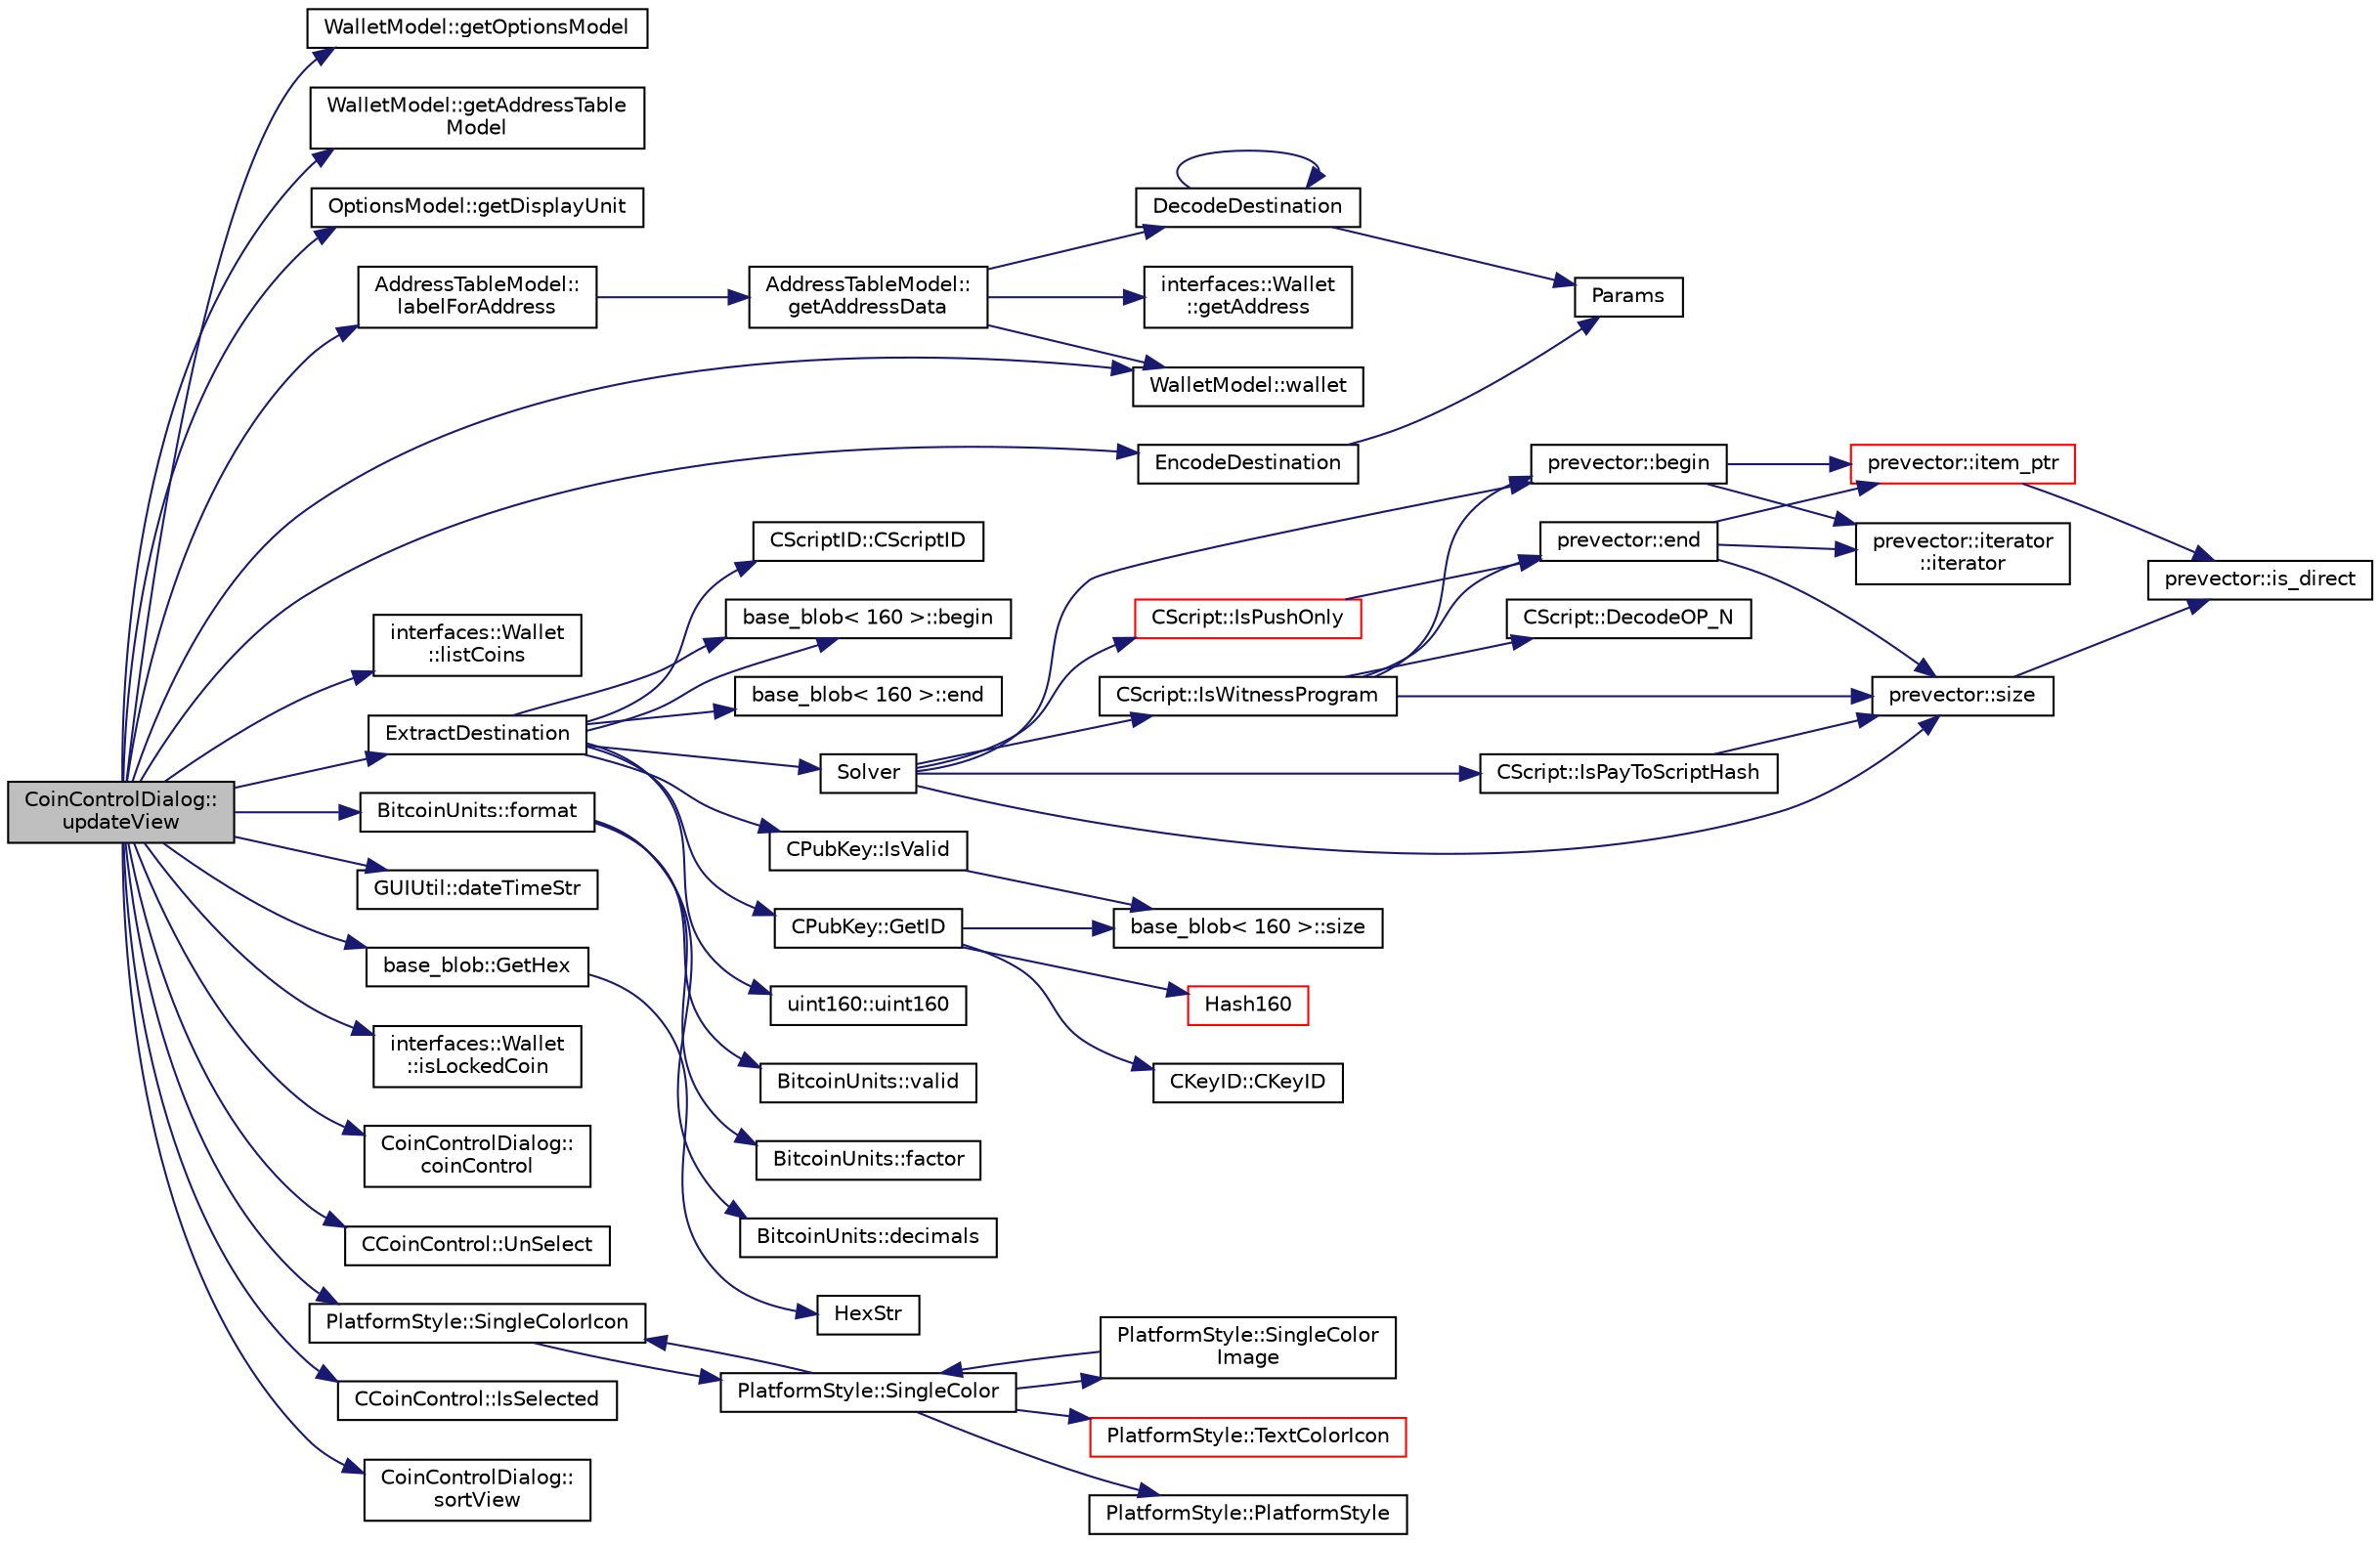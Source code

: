 digraph "CoinControlDialog::updateView"
{
  edge [fontname="Helvetica",fontsize="10",labelfontname="Helvetica",labelfontsize="10"];
  node [fontname="Helvetica",fontsize="10",shape=record];
  rankdir="LR";
  Node1 [label="CoinControlDialog::\lupdateView",height=0.2,width=0.4,color="black", fillcolor="grey75", style="filled", fontcolor="black"];
  Node1 -> Node2 [color="midnightblue",fontsize="10",style="solid",fontname="Helvetica"];
  Node2 [label="WalletModel::getOptionsModel",height=0.2,width=0.4,color="black", fillcolor="white", style="filled",URL="$class_wallet_model.html#a96d53e56b3f8f07537ea2523f7a7d300"];
  Node1 -> Node3 [color="midnightblue",fontsize="10",style="solid",fontname="Helvetica"];
  Node3 [label="WalletModel::getAddressTable\lModel",height=0.2,width=0.4,color="black", fillcolor="white", style="filled",URL="$class_wallet_model.html#a89ed202e2dbc04aaa70d72872b95b351"];
  Node1 -> Node4 [color="midnightblue",fontsize="10",style="solid",fontname="Helvetica"];
  Node4 [label="OptionsModel::getDisplayUnit",height=0.2,width=0.4,color="black", fillcolor="white", style="filled",URL="$class_options_model.html#a3a78bccf5eeaa4fc27e408adbaf64087"];
  Node1 -> Node5 [color="midnightblue",fontsize="10",style="solid",fontname="Helvetica"];
  Node5 [label="WalletModel::wallet",height=0.2,width=0.4,color="black", fillcolor="white", style="filled",URL="$class_wallet_model.html#a1c5870f02d5221d26a9a50f188c42d1f"];
  Node1 -> Node6 [color="midnightblue",fontsize="10",style="solid",fontname="Helvetica"];
  Node6 [label="interfaces::Wallet\l::listCoins",height=0.2,width=0.4,color="black", fillcolor="white", style="filled",URL="$classinterfaces_1_1_wallet.html#a0d9857753519671b52edde1d9e0a663a"];
  Node1 -> Node7 [color="midnightblue",fontsize="10",style="solid",fontname="Helvetica"];
  Node7 [label="EncodeDestination",height=0.2,width=0.4,color="black", fillcolor="white", style="filled",URL="$key__io_8cpp.html#a69b845c325e6bf516251cd3a67fe1df7"];
  Node7 -> Node8 [color="midnightblue",fontsize="10",style="solid",fontname="Helvetica"];
  Node8 [label="Params",height=0.2,width=0.4,color="black", fillcolor="white", style="filled",URL="$chainparams_8cpp.html#ace5c5b706d71a324a417dd2db394fd4a",tooltip="Return the currently selected parameters. "];
  Node1 -> Node9 [color="midnightblue",fontsize="10",style="solid",fontname="Helvetica"];
  Node9 [label="AddressTableModel::\llabelForAddress",height=0.2,width=0.4,color="black", fillcolor="white", style="filled",URL="$class_address_table_model.html#a1c39ce19eecfc9f3ace10435b162607f",tooltip="Look up label for address in address book, if not found return empty string. "];
  Node9 -> Node10 [color="midnightblue",fontsize="10",style="solid",fontname="Helvetica"];
  Node10 [label="AddressTableModel::\lgetAddressData",height=0.2,width=0.4,color="black", fillcolor="white", style="filled",URL="$class_address_table_model.html#a47866782e00fff909374aba9e8113361",tooltip="Look up address book data given an address string. "];
  Node10 -> Node11 [color="midnightblue",fontsize="10",style="solid",fontname="Helvetica"];
  Node11 [label="DecodeDestination",height=0.2,width=0.4,color="black", fillcolor="white", style="filled",URL="$key__io_8cpp.html#a8a781e21ad4ecccd9c97c7d890ef7d6f"];
  Node11 -> Node11 [color="midnightblue",fontsize="10",style="solid",fontname="Helvetica"];
  Node11 -> Node8 [color="midnightblue",fontsize="10",style="solid",fontname="Helvetica"];
  Node10 -> Node5 [color="midnightblue",fontsize="10",style="solid",fontname="Helvetica"];
  Node10 -> Node12 [color="midnightblue",fontsize="10",style="solid",fontname="Helvetica"];
  Node12 [label="interfaces::Wallet\l::getAddress",height=0.2,width=0.4,color="black", fillcolor="white", style="filled",URL="$classinterfaces_1_1_wallet.html#af039083dddf77005b05305e9db0fc753",tooltip="Look up address in wallet, return whether exists. "];
  Node1 -> Node13 [color="midnightblue",fontsize="10",style="solid",fontname="Helvetica"];
  Node13 [label="ExtractDestination",height=0.2,width=0.4,color="black", fillcolor="white", style="filled",URL="$standard_8cpp.html#a951f7e601746ae076afdf3169ecca2fc",tooltip="Parse a standard scriptPubKey for the destination address. "];
  Node13 -> Node14 [color="midnightblue",fontsize="10",style="solid",fontname="Helvetica"];
  Node14 [label="Solver",height=0.2,width=0.4,color="black", fillcolor="white", style="filled",URL="$standard_8cpp.html#a5a3369fceeb25173e2faa4a7ebc7a4e4",tooltip="Parse a scriptPubKey and identify script type for standard scripts. "];
  Node14 -> Node15 [color="midnightblue",fontsize="10",style="solid",fontname="Helvetica"];
  Node15 [label="CScript::IsPayToScriptHash",height=0.2,width=0.4,color="black", fillcolor="white", style="filled",URL="$class_c_script.html#acba6d6d35776de4ce3a632446f44805f"];
  Node15 -> Node16 [color="midnightblue",fontsize="10",style="solid",fontname="Helvetica"];
  Node16 [label="prevector::size",height=0.2,width=0.4,color="black", fillcolor="white", style="filled",URL="$classprevector.html#a8430c39b212986d6cd2ba9d6fa939241"];
  Node16 -> Node17 [color="midnightblue",fontsize="10",style="solid",fontname="Helvetica"];
  Node17 [label="prevector::is_direct",height=0.2,width=0.4,color="black", fillcolor="white", style="filled",URL="$classprevector.html#a27fda335354582aa9452867c4b610dab"];
  Node14 -> Node18 [color="midnightblue",fontsize="10",style="solid",fontname="Helvetica"];
  Node18 [label="prevector::begin",height=0.2,width=0.4,color="black", fillcolor="white", style="filled",URL="$classprevector.html#aa9210cbe708412a70868d6e0bca844c9"];
  Node18 -> Node19 [color="midnightblue",fontsize="10",style="solid",fontname="Helvetica"];
  Node19 [label="prevector::iterator\l::iterator",height=0.2,width=0.4,color="black", fillcolor="white", style="filled",URL="$classprevector_1_1iterator.html#ae9dd2b5e8d96f866e4b05d6b7535f285"];
  Node18 -> Node20 [color="midnightblue",fontsize="10",style="solid",fontname="Helvetica"];
  Node20 [label="prevector::item_ptr",height=0.2,width=0.4,color="red", fillcolor="white", style="filled",URL="$classprevector.html#a59f1d7bcbc751cfa0faddd7ffa184846"];
  Node20 -> Node17 [color="midnightblue",fontsize="10",style="solid",fontname="Helvetica"];
  Node14 -> Node21 [color="midnightblue",fontsize="10",style="solid",fontname="Helvetica"];
  Node21 [label="CScript::IsWitnessProgram",height=0.2,width=0.4,color="black", fillcolor="white", style="filled",URL="$class_c_script.html#a11e9cac739d4044d83fdd13cdf72ed01"];
  Node21 -> Node16 [color="midnightblue",fontsize="10",style="solid",fontname="Helvetica"];
  Node21 -> Node22 [color="midnightblue",fontsize="10",style="solid",fontname="Helvetica"];
  Node22 [label="CScript::DecodeOP_N",height=0.2,width=0.4,color="black", fillcolor="white", style="filled",URL="$class_c_script.html#a7f975fca06b3e9a17da8ba23c7647e2e",tooltip="Encode/decode small integers: "];
  Node21 -> Node18 [color="midnightblue",fontsize="10",style="solid",fontname="Helvetica"];
  Node21 -> Node23 [color="midnightblue",fontsize="10",style="solid",fontname="Helvetica"];
  Node23 [label="prevector::end",height=0.2,width=0.4,color="black", fillcolor="white", style="filled",URL="$classprevector.html#aab7f6e13a3cac85cc340fc6b90c5365c"];
  Node23 -> Node19 [color="midnightblue",fontsize="10",style="solid",fontname="Helvetica"];
  Node23 -> Node20 [color="midnightblue",fontsize="10",style="solid",fontname="Helvetica"];
  Node23 -> Node16 [color="midnightblue",fontsize="10",style="solid",fontname="Helvetica"];
  Node14 -> Node16 [color="midnightblue",fontsize="10",style="solid",fontname="Helvetica"];
  Node14 -> Node24 [color="midnightblue",fontsize="10",style="solid",fontname="Helvetica"];
  Node24 [label="CScript::IsPushOnly",height=0.2,width=0.4,color="red", fillcolor="white", style="filled",URL="$class_c_script.html#ac81d0879690dc02cfb6712244e4add43",tooltip="Called by IsStandardTx and P2SH/BIP62 VerifyScript (which makes it consensus-critical). "];
  Node24 -> Node23 [color="midnightblue",fontsize="10",style="solid",fontname="Helvetica"];
  Node13 -> Node25 [color="midnightblue",fontsize="10",style="solid",fontname="Helvetica"];
  Node25 [label="CPubKey::IsValid",height=0.2,width=0.4,color="black", fillcolor="white", style="filled",URL="$class_c_pub_key.html#aad6f369d7972f2244466ca6db900c2a4"];
  Node25 -> Node26 [color="midnightblue",fontsize="10",style="solid",fontname="Helvetica"];
  Node26 [label="base_blob\< 160 \>::size",height=0.2,width=0.4,color="black", fillcolor="white", style="filled",URL="$classbase__blob.html#a449c3f902fcab7af6c74aa9fee099542"];
  Node13 -> Node27 [color="midnightblue",fontsize="10",style="solid",fontname="Helvetica"];
  Node27 [label="CPubKey::GetID",height=0.2,width=0.4,color="black", fillcolor="white", style="filled",URL="$class_c_pub_key.html#a9c1908fef34fd9e1c4b5e0ffd5d3834e",tooltip="Get the KeyID of this public key (hash of its serialization) "];
  Node27 -> Node28 [color="midnightblue",fontsize="10",style="solid",fontname="Helvetica"];
  Node28 [label="CKeyID::CKeyID",height=0.2,width=0.4,color="black", fillcolor="white", style="filled",URL="$class_c_key_i_d.html#a01dbd3c37820a2ffe89d106c6a7cf53d"];
  Node27 -> Node29 [color="midnightblue",fontsize="10",style="solid",fontname="Helvetica"];
  Node29 [label="Hash160",height=0.2,width=0.4,color="red", fillcolor="white", style="filled",URL="$hash_8h.html#a4490f70ddae16e9e48460a0416a48a6b",tooltip="Compute the 160-bit hash an object. "];
  Node27 -> Node26 [color="midnightblue",fontsize="10",style="solid",fontname="Helvetica"];
  Node13 -> Node30 [color="midnightblue",fontsize="10",style="solid",fontname="Helvetica"];
  Node30 [label="uint160::uint160",height=0.2,width=0.4,color="black", fillcolor="white", style="filled",URL="$classuint160.html#a66918f25b891415f2a9bbbb1dfdbedbd"];
  Node13 -> Node31 [color="midnightblue",fontsize="10",style="solid",fontname="Helvetica"];
  Node31 [label="CScriptID::CScriptID",height=0.2,width=0.4,color="black", fillcolor="white", style="filled",URL="$class_c_script_i_d.html#a116da5a7e94e2abb66011c33705d58e7"];
  Node13 -> Node32 [color="midnightblue",fontsize="10",style="solid",fontname="Helvetica"];
  Node32 [label="base_blob\< 160 \>::begin",height=0.2,width=0.4,color="black", fillcolor="white", style="filled",URL="$classbase__blob.html#aeee68e00ceeacf49086e98b661e017ff"];
  Node13 -> Node33 [color="midnightblue",fontsize="10",style="solid",fontname="Helvetica"];
  Node33 [label="base_blob\< 160 \>::end",height=0.2,width=0.4,color="black", fillcolor="white", style="filled",URL="$classbase__blob.html#ab60d34d18e5b5f74d285480f7b3db00c"];
  Node13 -> Node32 [color="midnightblue",fontsize="10",style="solid",fontname="Helvetica"];
  Node1 -> Node34 [color="midnightblue",fontsize="10",style="solid",fontname="Helvetica"];
  Node34 [label="BitcoinUnits::format",height=0.2,width=0.4,color="black", fillcolor="white", style="filled",URL="$class_bitcoin_units.html#ab07437e5a788c80a82d75e3714bd3925",tooltip="Format as string. "];
  Node34 -> Node35 [color="midnightblue",fontsize="10",style="solid",fontname="Helvetica"];
  Node35 [label="BitcoinUnits::valid",height=0.2,width=0.4,color="black", fillcolor="white", style="filled",URL="$class_bitcoin_units.html#a81cbc41480adfb600dad79711d336e5f",tooltip="Is unit ID valid? "];
  Node34 -> Node36 [color="midnightblue",fontsize="10",style="solid",fontname="Helvetica"];
  Node36 [label="BitcoinUnits::factor",height=0.2,width=0.4,color="black", fillcolor="white", style="filled",URL="$class_bitcoin_units.html#ae967b9e6ecbb8f041bfe398d27533b09",tooltip="Number of Satoshis (1e-8) per unit. "];
  Node34 -> Node37 [color="midnightblue",fontsize="10",style="solid",fontname="Helvetica"];
  Node37 [label="BitcoinUnits::decimals",height=0.2,width=0.4,color="black", fillcolor="white", style="filled",URL="$class_bitcoin_units.html#a3f0fc21634520ea06c684ba0d7e25f2f",tooltip="Number of decimals left. "];
  Node1 -> Node38 [color="midnightblue",fontsize="10",style="solid",fontname="Helvetica"];
  Node38 [label="GUIUtil::dateTimeStr",height=0.2,width=0.4,color="black", fillcolor="white", style="filled",URL="$namespace_g_u_i_util.html#aae732a04fea25190081120bf0cc773e8"];
  Node1 -> Node39 [color="midnightblue",fontsize="10",style="solid",fontname="Helvetica"];
  Node39 [label="base_blob::GetHex",height=0.2,width=0.4,color="black", fillcolor="white", style="filled",URL="$classbase__blob.html#a9541747b1f91f9469ac0aff90665bd32"];
  Node39 -> Node40 [color="midnightblue",fontsize="10",style="solid",fontname="Helvetica"];
  Node40 [label="HexStr",height=0.2,width=0.4,color="black", fillcolor="white", style="filled",URL="$strencodings_8h.html#af003e10d5d34c3271ca57ec79059a5ae"];
  Node1 -> Node41 [color="midnightblue",fontsize="10",style="solid",fontname="Helvetica"];
  Node41 [label="interfaces::Wallet\l::isLockedCoin",height=0.2,width=0.4,color="black", fillcolor="white", style="filled",URL="$classinterfaces_1_1_wallet.html#a9256b94de71bccbf9561be10931e8e02",tooltip="Return whether coin is locked. "];
  Node1 -> Node42 [color="midnightblue",fontsize="10",style="solid",fontname="Helvetica"];
  Node42 [label="CoinControlDialog::\lcoinControl",height=0.2,width=0.4,color="black", fillcolor="white", style="filled",URL="$class_coin_control_dialog.html#ad6c08e81a0cfc70cbf6e40f65857ab98"];
  Node1 -> Node43 [color="midnightblue",fontsize="10",style="solid",fontname="Helvetica"];
  Node43 [label="CCoinControl::UnSelect",height=0.2,width=0.4,color="black", fillcolor="white", style="filled",URL="$class_c_coin_control.html#a7f9b8135840df5907bc49a4c5cb19ba4"];
  Node1 -> Node44 [color="midnightblue",fontsize="10",style="solid",fontname="Helvetica"];
  Node44 [label="PlatformStyle::SingleColorIcon",height=0.2,width=0.4,color="black", fillcolor="white", style="filled",URL="$class_platform_style.html#a4987d44b752a26f0ad3a654822d7dc5e",tooltip="Colorize an icon (given filename) with the icon color. "];
  Node44 -> Node45 [color="midnightblue",fontsize="10",style="solid",fontname="Helvetica"];
  Node45 [label="PlatformStyle::SingleColor",height=0.2,width=0.4,color="black", fillcolor="white", style="filled",URL="$class_platform_style.html#a1c21234aff601548130e5b52c0fcfc47"];
  Node45 -> Node46 [color="midnightblue",fontsize="10",style="solid",fontname="Helvetica"];
  Node46 [label="PlatformStyle::SingleColor\lImage",height=0.2,width=0.4,color="black", fillcolor="white", style="filled",URL="$class_platform_style.html#a1fec7b0941e6ec411a717e1efb22a863",tooltip="Colorize an image (given filename) with the icon color. "];
  Node46 -> Node45 [color="midnightblue",fontsize="10",style="solid",fontname="Helvetica"];
  Node45 -> Node44 [color="midnightblue",fontsize="10",style="solid",fontname="Helvetica"];
  Node45 -> Node47 [color="midnightblue",fontsize="10",style="solid",fontname="Helvetica"];
  Node47 [label="PlatformStyle::TextColorIcon",height=0.2,width=0.4,color="red", fillcolor="white", style="filled",URL="$class_platform_style.html#a0ebaaa8192d569e7a987d634584a0cf6",tooltip="Colorize an icon (given filename) with the text color. "];
  Node45 -> Node48 [color="midnightblue",fontsize="10",style="solid",fontname="Helvetica"];
  Node48 [label="PlatformStyle::PlatformStyle",height=0.2,width=0.4,color="black", fillcolor="white", style="filled",URL="$class_platform_style.html#a9336bcaeed5c9210db1550f85f6e22e6"];
  Node1 -> Node49 [color="midnightblue",fontsize="10",style="solid",fontname="Helvetica"];
  Node49 [label="CCoinControl::IsSelected",height=0.2,width=0.4,color="black", fillcolor="white", style="filled",URL="$class_c_coin_control.html#aa3266131fb2a0d1aff6803552dcbfdfb"];
  Node1 -> Node50 [color="midnightblue",fontsize="10",style="solid",fontname="Helvetica"];
  Node50 [label="CoinControlDialog::\lsortView",height=0.2,width=0.4,color="black", fillcolor="white", style="filled",URL="$class_coin_control_dialog.html#a9573211ed101522c9b4307a02b268e39"];
}
